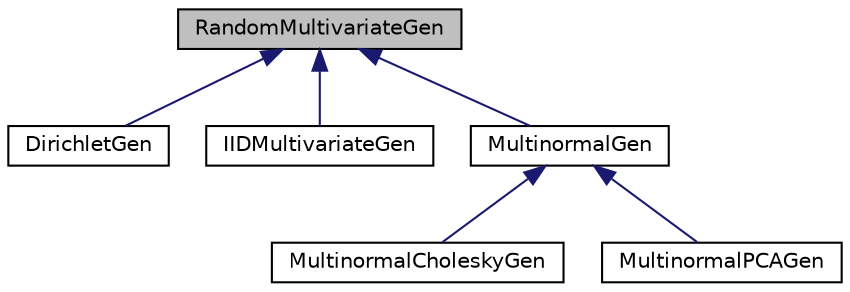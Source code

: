 digraph "RandomMultivariateGen"
{
 // INTERACTIVE_SVG=YES
  bgcolor="transparent";
  edge [fontname="Helvetica",fontsize="10",labelfontname="Helvetica",labelfontsize="10"];
  node [fontname="Helvetica",fontsize="10",shape=record];
  Node0 [label="RandomMultivariateGen",height=0.2,width=0.4,color="black", fillcolor="grey75", style="filled", fontcolor="black"];
  Node0 -> Node1 [dir="back",color="midnightblue",fontsize="10",style="solid",fontname="Helvetica"];
  Node1 [label="DirichletGen",height=0.2,width=0.4,color="black",URL="$d4/df9/classumontreal_1_1ssj_1_1randvarmulti_1_1DirichletGen.html",tooltip="Extends RandomMultivariateGen for a Dirichlet   distribution. "];
  Node0 -> Node2 [dir="back",color="midnightblue",fontsize="10",style="solid",fontname="Helvetica"];
  Node2 [label="IIDMultivariateGen",height=0.2,width=0.4,color="black",URL="$d8/de2/classumontreal_1_1ssj_1_1randvarmulti_1_1IIDMultivariateGen.html",tooltip="Extends RandomMultivariateGen for a vector of independent identically distributed (i..."];
  Node0 -> Node3 [dir="back",color="midnightblue",fontsize="10",style="solid",fontname="Helvetica"];
  Node3 [label="MultinormalGen",height=0.2,width=0.4,color="black",URL="$da/dc1/classumontreal_1_1ssj_1_1randvarmulti_1_1MultinormalGen.html",tooltip="Extends RandomMultivariateGen for a multivariate normal (or multinormal) distribution  ..."];
  Node3 -> Node4 [dir="back",color="midnightblue",fontsize="10",style="solid",fontname="Helvetica"];
  Node4 [label="MultinormalCholeskyGen",height=0.2,width=0.4,color="black",URL="$d4/dfc/classumontreal_1_1ssj_1_1randvarmulti_1_1MultinormalCholeskyGen.html",tooltip="Extends MultinormalGen for a multivariate normal distribution  , generated via a Cholesky decomposit..."];
  Node3 -> Node5 [dir="back",color="midnightblue",fontsize="10",style="solid",fontname="Helvetica"];
  Node5 [label="MultinormalPCAGen",height=0.2,width=0.4,color="black",URL="$da/d49/classumontreal_1_1ssj_1_1randvarmulti_1_1MultinormalPCAGen.html",tooltip="Extends MultinormalGen for a multivariate normal distribution  , generated via the method of princip..."];
}
